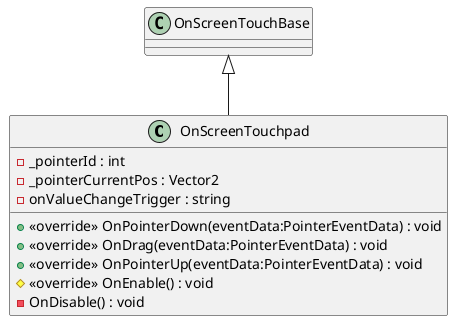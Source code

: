 @startuml
class OnScreenTouchpad {
    - _pointerId : int
    - _pointerCurrentPos : Vector2
    - onValueChangeTrigger : string
    + <<override>> OnPointerDown(eventData:PointerEventData) : void
    + <<override>> OnDrag(eventData:PointerEventData) : void
    + <<override>> OnPointerUp(eventData:PointerEventData) : void
    # <<override>> OnEnable() : void
    - OnDisable() : void
}
OnScreenTouchBase <|-- OnScreenTouchpad
@enduml
